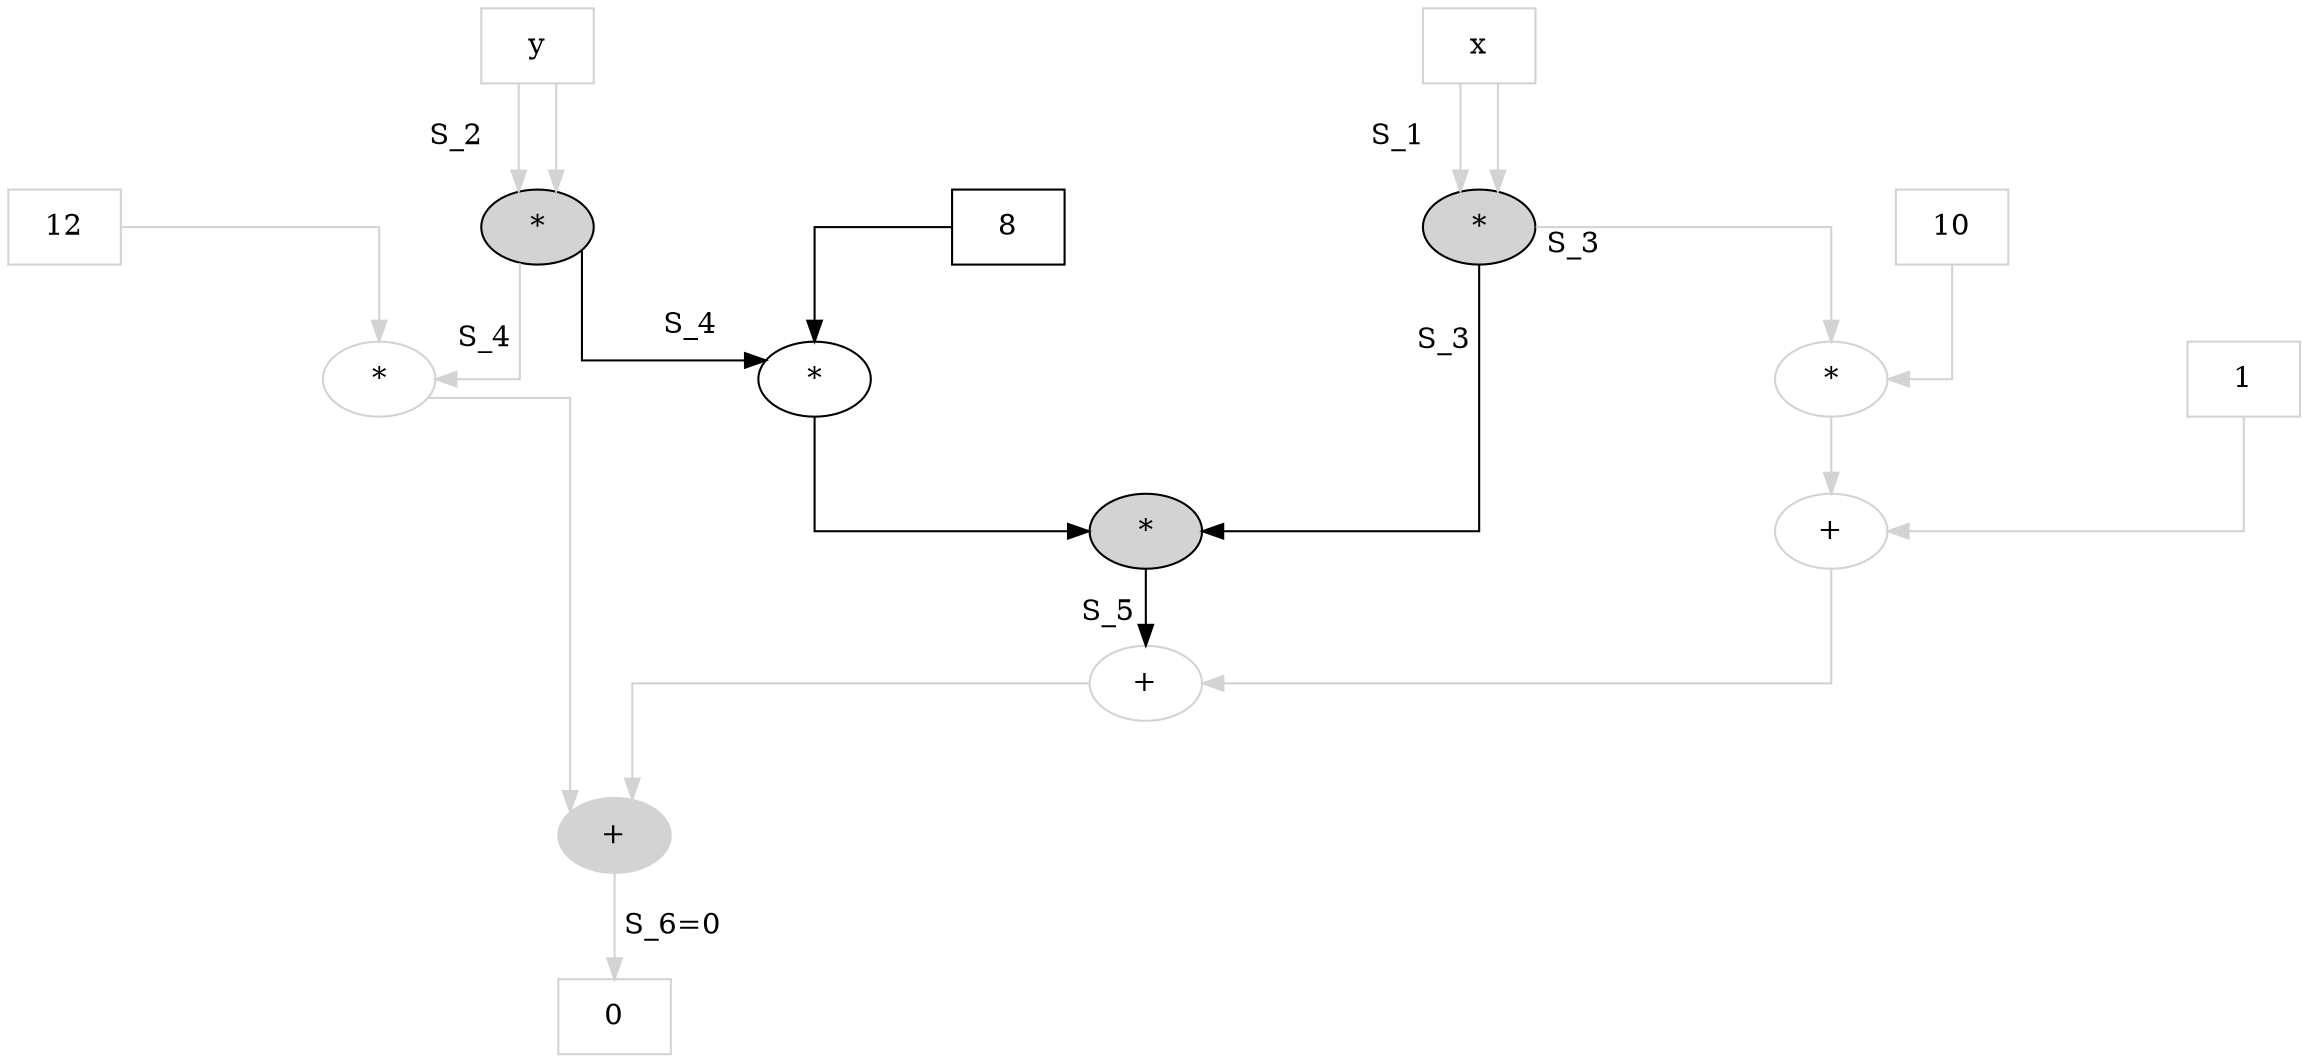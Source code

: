 digraph G2G {
	graph [center=true,
		forcelabels=true,
		nodesep=2.0,
		splines=ortho
	];
	n1	[color=lightgray,
		label=x,
		shape=box];
	n4	[label="*",
		style=filled];
	n1 -> n4	[color=lightgray,
		label=S_1,
		labeldistance=4];
	n1 -> n4	[color=lightgray];
	n9	[color=lightgray,
		label="*"];
	n4 -> n9	[color=lightgray,
		labeldistance=2,
		taillabel=S_3];
	n13	[label="*",
		style=filled];
	n4 -> n13	[labeldistance=4,
		taillabel=S_3];
	n2	[color=lightgray,
		label=y,
		shape=box];
	n6	[label="*",
		style=filled];
	n2 -> n6	[color=lightgray,
		label=S_2];
	n2 -> n6	[color=lightgray];
	n10	[label="*"];
	n6 -> n10	[headlabel=S_4,
		labeldistance=4];
	n11	[color=lightgray,
		label="*"];
	n6 -> n11	[color=lightgray,
		labeldistance=4,
		taillabel=S_4];
	n3	[color=lightgray,
		label=10,
		shape=box];
	n3 -> n9	[color=lightgray];
	n12	[color=lightgray,
		label="+"];
	n9 -> n12	[color=lightgray];
	n14	[color=lightgray,
		label="+"];
	n13 -> n14	[xlabel="S_5 "];
	n5	[label=8,
		shape=box];
	n5 -> n10;
	n10 -> n13;
	n15	[color=lightgray,
		label="+",
		style=filled];
	n11 -> n15	[color=lightgray];
	n7	[color=lightgray,
		label=12,
		shape=box];
	n7 -> n11	[color=lightgray];
	n8	[color=lightgray,
		label=1,
		shape=box];
	n8 -> n12	[color=lightgray];
	n12 -> n14	[color=lightgray];
	n16	[color=lightgray,
		label=0,
		shape=box];
	n15 -> n16	[color=lightgray,
		label=" S_6=0",
		labeldistance=2];
	n14 -> n15	[color=lightgray];
}
